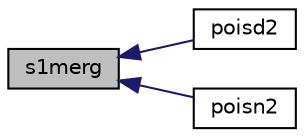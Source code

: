 digraph "s1merg"
{
  edge [fontname="Helvetica",fontsize="10",labelfontname="Helvetica",labelfontsize="10"];
  node [fontname="Helvetica",fontsize="10",shape=record];
  rankdir="LR";
  Node1 [label="s1merg",height=0.2,width=0.4,color="black", fillcolor="grey75", style="filled", fontcolor="black"];
  Node1 -> Node2 [dir="back",color="midnightblue",fontsize="10",style="solid"];
  Node2 [label="poisd2",height=0.2,width=0.4,color="black", fillcolor="white", style="filled",URL="$poisson_8f.html#a0764fedadc183c9ff523c436a98a570c"];
  Node1 -> Node3 [dir="back",color="midnightblue",fontsize="10",style="solid"];
  Node3 [label="poisn2",height=0.2,width=0.4,color="black", fillcolor="white", style="filled",URL="$poisson_8f.html#a1a3286c2c2ed3988f551533a53fd6940"];
}
